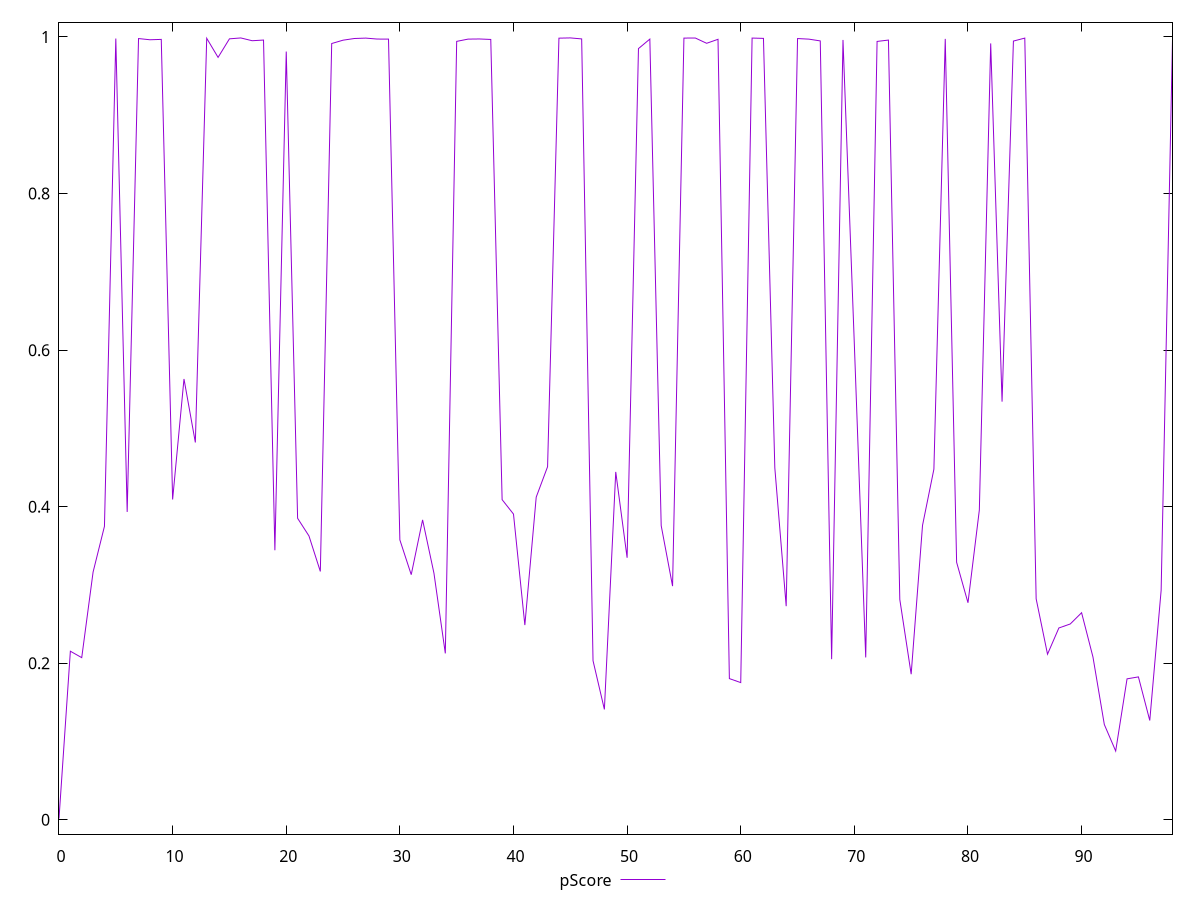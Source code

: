 reset

$pScore <<EOF
0 0.0017083157004995075
1 0.21542175487183524
2 0.20719559001122284
3 0.31653434165648114
4 0.37492331505961574
5 0.9980183270631197
6 0.3932975902863714
7 0.9979839645790535
8 0.9964535859622943
9 0.9969144001160346
10 0.40923595260354917
11 0.563139904256651
12 0.48205478816322367
13 0.998329507496445
14 0.9739322822878471
15 0.9976303848483976
16 0.9987740739522677
17 0.9952156622121321
18 0.9960615128230943
19 0.3443732764569353
20 0.981383851728284
21 0.3851989377074618
22 0.36265120484224644
23 0.31731163161342285
24 0.9916403633021791
25 0.9959129794992982
26 0.9980611206393966
27 0.9985628554711821
28 0.9973546391407431
29 0.997252997322782
30 0.3576186296710748
31 0.3131714658507909
32 0.3831817759341129
33 0.31504267815954173
34 0.21264002827143336
35 0.9943867743278655
36 0.9972698124649967
37 0.9974541892484419
38 0.9968444958211988
39 0.40898039532169467
40 0.39058075610870996
41 0.24876466725080265
42 0.41224479910318085
43 0.4510837430319041
44 0.9984953041902375
45 0.9988132893164343
46 0.9975366600970499
47 0.20333663359715415
48 0.14107321958263364
49 0.4444316342410876
50 0.3347919168336713
51 0.9851960599170634
52 0.997290209459752
53 0.37579675963388864
54 0.29856084712938835
55 0.9985779015741956
56 0.998685299461475
57 0.9919414240936801
58 0.9970408230374821
59 0.18043030353445255
60 0.1753423569394092
61 0.9986096519773735
62 0.9982087258641785
63 0.4495834768146402
64 0.2729695918469362
65 0.9980002758217139
66 0.9972359687263966
67 0.9949801123624852
68 0.20523662268598653
69 0.9962201369307567
70 0.6068480883608508
71 0.2074840842169886
72 0.9943129889805469
73 0.9960532488665621
74 0.281486986001255
75 0.18604892194846334
76 0.37614766790417525
77 0.4479260681236216
78 0.9975999758879592
79 0.3290346887817893
80 0.27729846380001344
81 0.3957988555576873
82 0.9917441918179741
83 0.5342007347037818
84 0.9947758849619421
85 0.9985721473526363
86 0.28236113155841247
87 0.2116092989246136
88 0.2451179331916874
89 0.25018337370827304
90 0.2645798630305688
91 0.2080136724935956
92 0.12177030804579969
93 0.08793692214917587
94 0.18011532834335414
95 0.18260669218458336
96 0.12693276518301372
97 0.29315243540136
98 0.9971968061199952
EOF

set key outside below
set xrange [0:98]
set yrange [-0.01823378377181919:1.018755388788753]
set trange [-0.01823378377181919:1.018755388788753]
set terminal svg size 640, 500 enhanced background rgb 'white'
set output "reports/report_00027_2021-02-24T12-40-31.850Z/speed-index/samples/card/pScore/values.svg"

plot $pScore title "pScore" with line

reset
